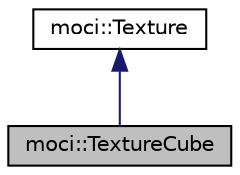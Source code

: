 digraph "moci::TextureCube"
{
 // INTERACTIVE_SVG=YES
  edge [fontname="Helvetica",fontsize="10",labelfontname="Helvetica",labelfontsize="10"];
  node [fontname="Helvetica",fontsize="10",shape=record];
  Node3 [label="moci::TextureCube",height=0.2,width=0.4,color="black", fillcolor="grey75", style="filled", fontcolor="black"];
  Node4 -> Node3 [dir="back",color="midnightblue",fontsize="10",style="solid",fontname="Helvetica"];
  Node4 [label="moci::Texture",height=0.2,width=0.4,color="black", fillcolor="white", style="filled",URL="$classmoci_1_1Texture.html"];
}
